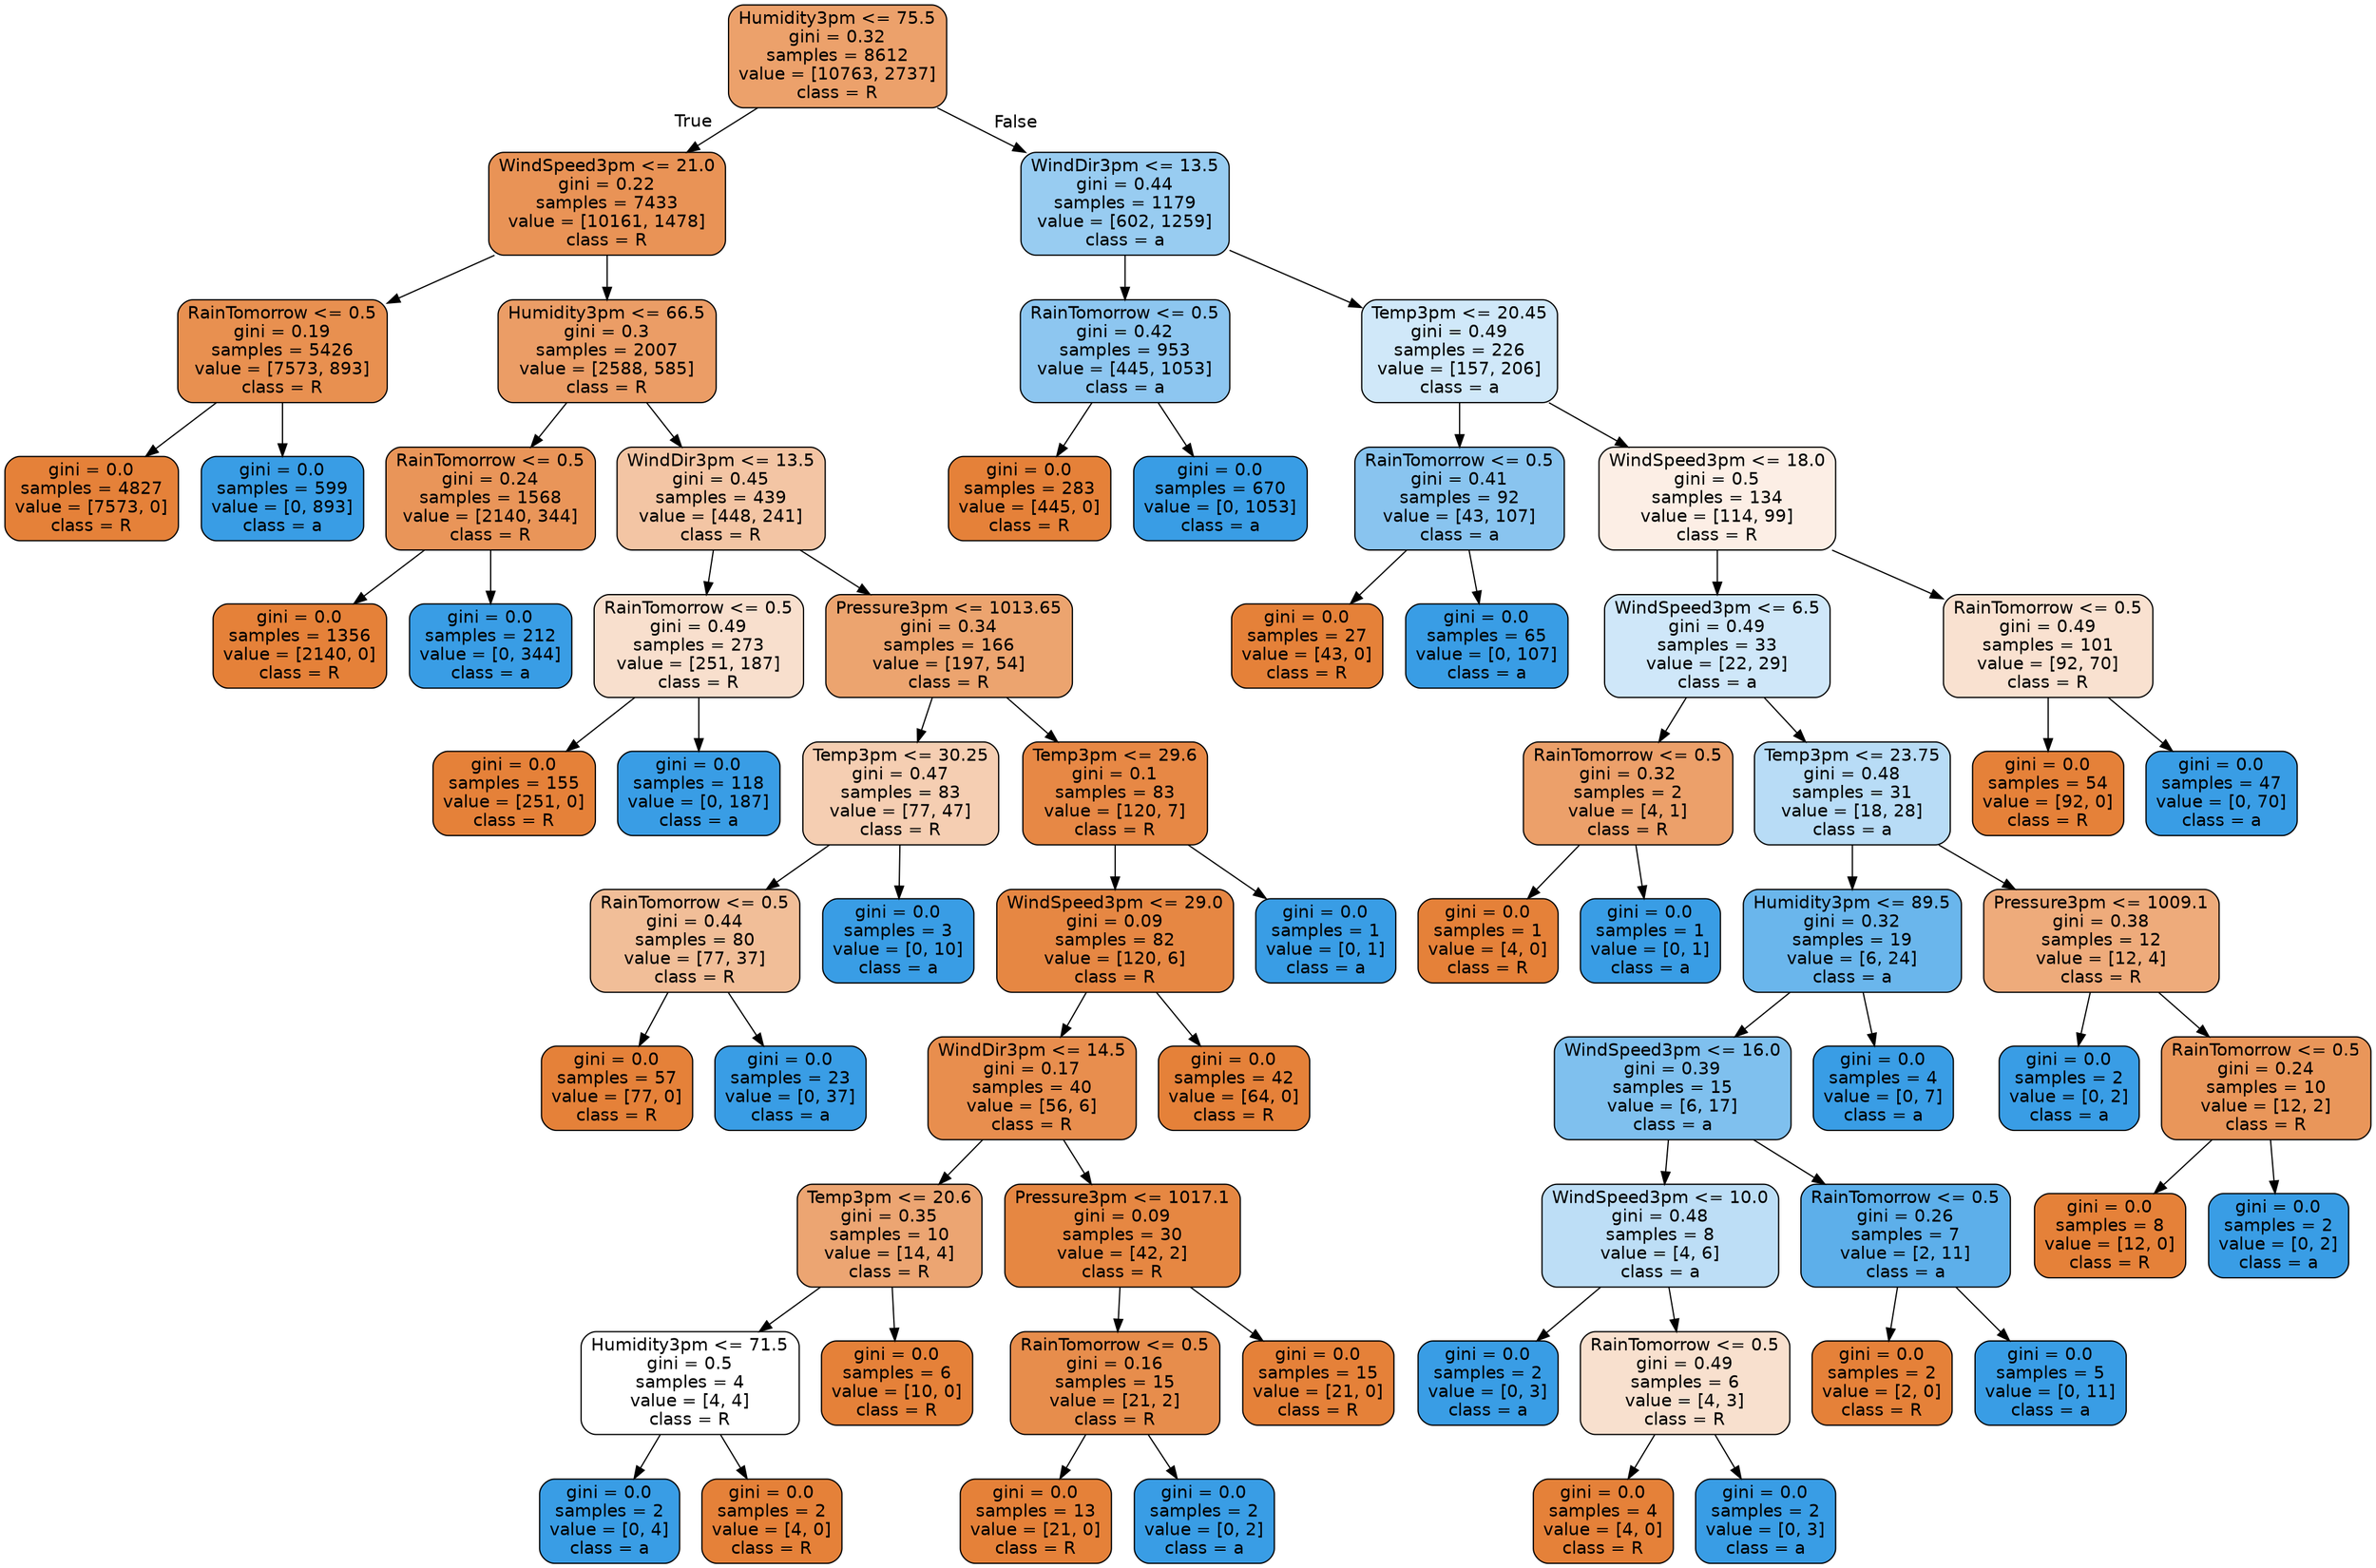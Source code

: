 digraph Tree {
node [shape=box, style="filled, rounded", color="black", fontname="helvetica"] ;
edge [fontname="helvetica"] ;
0 [label="Humidity3pm <= 75.5\ngini = 0.32\nsamples = 8612\nvalue = [10763, 2737]\nclass = R", fillcolor="#eca16b"] ;
1 [label="WindSpeed3pm <= 21.0\ngini = 0.22\nsamples = 7433\nvalue = [10161, 1478]\nclass = R", fillcolor="#e99356"] ;
0 -> 1 [labeldistance=2.5, labelangle=45, headlabel="True"] ;
2 [label="RainTomorrow <= 0.5\ngini = 0.19\nsamples = 5426\nvalue = [7573, 893]\nclass = R", fillcolor="#e89050"] ;
1 -> 2 ;
3 [label="gini = 0.0\nsamples = 4827\nvalue = [7573, 0]\nclass = R", fillcolor="#e58139"] ;
2 -> 3 ;
4 [label="gini = 0.0\nsamples = 599\nvalue = [0, 893]\nclass = a", fillcolor="#399de5"] ;
2 -> 4 ;
5 [label="Humidity3pm <= 66.5\ngini = 0.3\nsamples = 2007\nvalue = [2588, 585]\nclass = R", fillcolor="#eb9d66"] ;
1 -> 5 ;
6 [label="RainTomorrow <= 0.5\ngini = 0.24\nsamples = 1568\nvalue = [2140, 344]\nclass = R", fillcolor="#e99559"] ;
5 -> 6 ;
7 [label="gini = 0.0\nsamples = 1356\nvalue = [2140, 0]\nclass = R", fillcolor="#e58139"] ;
6 -> 7 ;
8 [label="gini = 0.0\nsamples = 212\nvalue = [0, 344]\nclass = a", fillcolor="#399de5"] ;
6 -> 8 ;
9 [label="WindDir3pm <= 13.5\ngini = 0.45\nsamples = 439\nvalue = [448, 241]\nclass = R", fillcolor="#f3c5a4"] ;
5 -> 9 ;
10 [label="RainTomorrow <= 0.5\ngini = 0.49\nsamples = 273\nvalue = [251, 187]\nclass = R", fillcolor="#f8dfcd"] ;
9 -> 10 ;
11 [label="gini = 0.0\nsamples = 155\nvalue = [251, 0]\nclass = R", fillcolor="#e58139"] ;
10 -> 11 ;
12 [label="gini = 0.0\nsamples = 118\nvalue = [0, 187]\nclass = a", fillcolor="#399de5"] ;
10 -> 12 ;
13 [label="Pressure3pm <= 1013.65\ngini = 0.34\nsamples = 166\nvalue = [197, 54]\nclass = R", fillcolor="#eca46f"] ;
9 -> 13 ;
14 [label="Temp3pm <= 30.25\ngini = 0.47\nsamples = 83\nvalue = [77, 47]\nclass = R", fillcolor="#f5ceb2"] ;
13 -> 14 ;
15 [label="RainTomorrow <= 0.5\ngini = 0.44\nsamples = 80\nvalue = [77, 37]\nclass = R", fillcolor="#f1be98"] ;
14 -> 15 ;
16 [label="gini = 0.0\nsamples = 57\nvalue = [77, 0]\nclass = R", fillcolor="#e58139"] ;
15 -> 16 ;
17 [label="gini = 0.0\nsamples = 23\nvalue = [0, 37]\nclass = a", fillcolor="#399de5"] ;
15 -> 17 ;
18 [label="gini = 0.0\nsamples = 3\nvalue = [0, 10]\nclass = a", fillcolor="#399de5"] ;
14 -> 18 ;
19 [label="Temp3pm <= 29.6\ngini = 0.1\nsamples = 83\nvalue = [120, 7]\nclass = R", fillcolor="#e78845"] ;
13 -> 19 ;
20 [label="WindSpeed3pm <= 29.0\ngini = 0.09\nsamples = 82\nvalue = [120, 6]\nclass = R", fillcolor="#e68743"] ;
19 -> 20 ;
21 [label="WindDir3pm <= 14.5\ngini = 0.17\nsamples = 40\nvalue = [56, 6]\nclass = R", fillcolor="#e88e4e"] ;
20 -> 21 ;
22 [label="Temp3pm <= 20.6\ngini = 0.35\nsamples = 10\nvalue = [14, 4]\nclass = R", fillcolor="#eca572"] ;
21 -> 22 ;
23 [label="Humidity3pm <= 71.5\ngini = 0.5\nsamples = 4\nvalue = [4, 4]\nclass = R", fillcolor="#ffffff"] ;
22 -> 23 ;
24 [label="gini = 0.0\nsamples = 2\nvalue = [0, 4]\nclass = a", fillcolor="#399de5"] ;
23 -> 24 ;
25 [label="gini = 0.0\nsamples = 2\nvalue = [4, 0]\nclass = R", fillcolor="#e58139"] ;
23 -> 25 ;
26 [label="gini = 0.0\nsamples = 6\nvalue = [10, 0]\nclass = R", fillcolor="#e58139"] ;
22 -> 26 ;
27 [label="Pressure3pm <= 1017.1\ngini = 0.09\nsamples = 30\nvalue = [42, 2]\nclass = R", fillcolor="#e68742"] ;
21 -> 27 ;
28 [label="RainTomorrow <= 0.5\ngini = 0.16\nsamples = 15\nvalue = [21, 2]\nclass = R", fillcolor="#e78d4c"] ;
27 -> 28 ;
29 [label="gini = 0.0\nsamples = 13\nvalue = [21, 0]\nclass = R", fillcolor="#e58139"] ;
28 -> 29 ;
30 [label="gini = 0.0\nsamples = 2\nvalue = [0, 2]\nclass = a", fillcolor="#399de5"] ;
28 -> 30 ;
31 [label="gini = 0.0\nsamples = 15\nvalue = [21, 0]\nclass = R", fillcolor="#e58139"] ;
27 -> 31 ;
32 [label="gini = 0.0\nsamples = 42\nvalue = [64, 0]\nclass = R", fillcolor="#e58139"] ;
20 -> 32 ;
33 [label="gini = 0.0\nsamples = 1\nvalue = [0, 1]\nclass = a", fillcolor="#399de5"] ;
19 -> 33 ;
34 [label="WindDir3pm <= 13.5\ngini = 0.44\nsamples = 1179\nvalue = [602, 1259]\nclass = a", fillcolor="#98ccf1"] ;
0 -> 34 [labeldistance=2.5, labelangle=-45, headlabel="False"] ;
35 [label="RainTomorrow <= 0.5\ngini = 0.42\nsamples = 953\nvalue = [445, 1053]\nclass = a", fillcolor="#8dc6f0"] ;
34 -> 35 ;
36 [label="gini = 0.0\nsamples = 283\nvalue = [445, 0]\nclass = R", fillcolor="#e58139"] ;
35 -> 36 ;
37 [label="gini = 0.0\nsamples = 670\nvalue = [0, 1053]\nclass = a", fillcolor="#399de5"] ;
35 -> 37 ;
38 [label="Temp3pm <= 20.45\ngini = 0.49\nsamples = 226\nvalue = [157, 206]\nclass = a", fillcolor="#d0e8f9"] ;
34 -> 38 ;
39 [label="RainTomorrow <= 0.5\ngini = 0.41\nsamples = 92\nvalue = [43, 107]\nclass = a", fillcolor="#89c4ef"] ;
38 -> 39 ;
40 [label="gini = 0.0\nsamples = 27\nvalue = [43, 0]\nclass = R", fillcolor="#e58139"] ;
39 -> 40 ;
41 [label="gini = 0.0\nsamples = 65\nvalue = [0, 107]\nclass = a", fillcolor="#399de5"] ;
39 -> 41 ;
42 [label="WindSpeed3pm <= 18.0\ngini = 0.5\nsamples = 134\nvalue = [114, 99]\nclass = R", fillcolor="#fceee5"] ;
38 -> 42 ;
43 [label="WindSpeed3pm <= 6.5\ngini = 0.49\nsamples = 33\nvalue = [22, 29]\nclass = a", fillcolor="#cfe7f9"] ;
42 -> 43 ;
44 [label="RainTomorrow <= 0.5\ngini = 0.32\nsamples = 2\nvalue = [4, 1]\nclass = R", fillcolor="#eca06a"] ;
43 -> 44 ;
45 [label="gini = 0.0\nsamples = 1\nvalue = [4, 0]\nclass = R", fillcolor="#e58139"] ;
44 -> 45 ;
46 [label="gini = 0.0\nsamples = 1\nvalue = [0, 1]\nclass = a", fillcolor="#399de5"] ;
44 -> 46 ;
47 [label="Temp3pm <= 23.75\ngini = 0.48\nsamples = 31\nvalue = [18, 28]\nclass = a", fillcolor="#b8dcf6"] ;
43 -> 47 ;
48 [label="Humidity3pm <= 89.5\ngini = 0.32\nsamples = 19\nvalue = [6, 24]\nclass = a", fillcolor="#6ab6ec"] ;
47 -> 48 ;
49 [label="WindSpeed3pm <= 16.0\ngini = 0.39\nsamples = 15\nvalue = [6, 17]\nclass = a", fillcolor="#7fc0ee"] ;
48 -> 49 ;
50 [label="WindSpeed3pm <= 10.0\ngini = 0.48\nsamples = 8\nvalue = [4, 6]\nclass = a", fillcolor="#bddef6"] ;
49 -> 50 ;
51 [label="gini = 0.0\nsamples = 2\nvalue = [0, 3]\nclass = a", fillcolor="#399de5"] ;
50 -> 51 ;
52 [label="RainTomorrow <= 0.5\ngini = 0.49\nsamples = 6\nvalue = [4, 3]\nclass = R", fillcolor="#f8e0ce"] ;
50 -> 52 ;
53 [label="gini = 0.0\nsamples = 4\nvalue = [4, 0]\nclass = R", fillcolor="#e58139"] ;
52 -> 53 ;
54 [label="gini = 0.0\nsamples = 2\nvalue = [0, 3]\nclass = a", fillcolor="#399de5"] ;
52 -> 54 ;
55 [label="RainTomorrow <= 0.5\ngini = 0.26\nsamples = 7\nvalue = [2, 11]\nclass = a", fillcolor="#5dafea"] ;
49 -> 55 ;
56 [label="gini = 0.0\nsamples = 2\nvalue = [2, 0]\nclass = R", fillcolor="#e58139"] ;
55 -> 56 ;
57 [label="gini = 0.0\nsamples = 5\nvalue = [0, 11]\nclass = a", fillcolor="#399de5"] ;
55 -> 57 ;
58 [label="gini = 0.0\nsamples = 4\nvalue = [0, 7]\nclass = a", fillcolor="#399de5"] ;
48 -> 58 ;
59 [label="Pressure3pm <= 1009.1\ngini = 0.38\nsamples = 12\nvalue = [12, 4]\nclass = R", fillcolor="#eeab7b"] ;
47 -> 59 ;
60 [label="gini = 0.0\nsamples = 2\nvalue = [0, 2]\nclass = a", fillcolor="#399de5"] ;
59 -> 60 ;
61 [label="RainTomorrow <= 0.5\ngini = 0.24\nsamples = 10\nvalue = [12, 2]\nclass = R", fillcolor="#e9965a"] ;
59 -> 61 ;
62 [label="gini = 0.0\nsamples = 8\nvalue = [12, 0]\nclass = R", fillcolor="#e58139"] ;
61 -> 62 ;
63 [label="gini = 0.0\nsamples = 2\nvalue = [0, 2]\nclass = a", fillcolor="#399de5"] ;
61 -> 63 ;
64 [label="RainTomorrow <= 0.5\ngini = 0.49\nsamples = 101\nvalue = [92, 70]\nclass = R", fillcolor="#f9e1d0"] ;
42 -> 64 ;
65 [label="gini = 0.0\nsamples = 54\nvalue = [92, 0]\nclass = R", fillcolor="#e58139"] ;
64 -> 65 ;
66 [label="gini = 0.0\nsamples = 47\nvalue = [0, 70]\nclass = a", fillcolor="#399de5"] ;
64 -> 66 ;
}